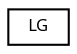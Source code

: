 digraph "Graphical Class Hierarchy"
{
  edge [fontname="Sans",fontsize="8",labelfontname="Sans",labelfontsize="8"];
  node [fontname="Sans",fontsize="8",shape=record];
  rankdir="LR";
  Node1 [label="LG",height=0.2,width=0.4,color="black", fillcolor="white", style="filled",URL="$struct_l_g.html"];
}
